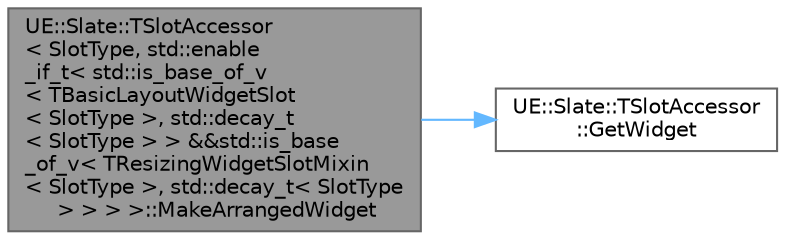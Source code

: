 digraph "UE::Slate::TSlotAccessor&lt; SlotType, std::enable_if_t&lt; std::is_base_of_v&lt; TBasicLayoutWidgetSlot&lt; SlotType &gt;, std::decay_t&lt; SlotType &gt; &gt; &amp;&amp;std::is_base_of_v&lt; TResizingWidgetSlotMixin&lt; SlotType &gt;, std::decay_t&lt; SlotType &gt; &gt; &gt; &gt;::MakeArrangedWidget"
{
 // INTERACTIVE_SVG=YES
 // LATEX_PDF_SIZE
  bgcolor="transparent";
  edge [fontname=Helvetica,fontsize=10,labelfontname=Helvetica,labelfontsize=10];
  node [fontname=Helvetica,fontsize=10,shape=box,height=0.2,width=0.4];
  rankdir="LR";
  Node1 [id="Node000001",label="UE::Slate::TSlotAccessor\l\< SlotType, std::enable\l_if_t\< std::is_base_of_v\l\< TBasicLayoutWidgetSlot\l\< SlotType \>, std::decay_t\l\< SlotType \> \> &&std::is_base\l_of_v\< TResizingWidgetSlotMixin\l\< SlotType \>, std::decay_t\< SlotType\l \> \> \> \>::MakeArrangedWidget",height=0.2,width=0.4,color="gray40", fillcolor="grey60", style="filled", fontcolor="black",tooltip="Makes an arranged widget for the given Slot."];
  Node1 -> Node2 [id="edge1_Node000001_Node000002",color="steelblue1",style="solid",tooltip=" "];
  Node2 [id="Node000002",label="UE::Slate::TSlotAccessor\l::GetWidget",height=0.2,width=0.4,color="grey40", fillcolor="white", style="filled",URL="$dd/d47/structUE_1_1Slate_1_1TSlotAccessor.html#a885f51b4b4eb7a339b9cb4ba54d7517d",tooltip="Get the contained widget."];
}
